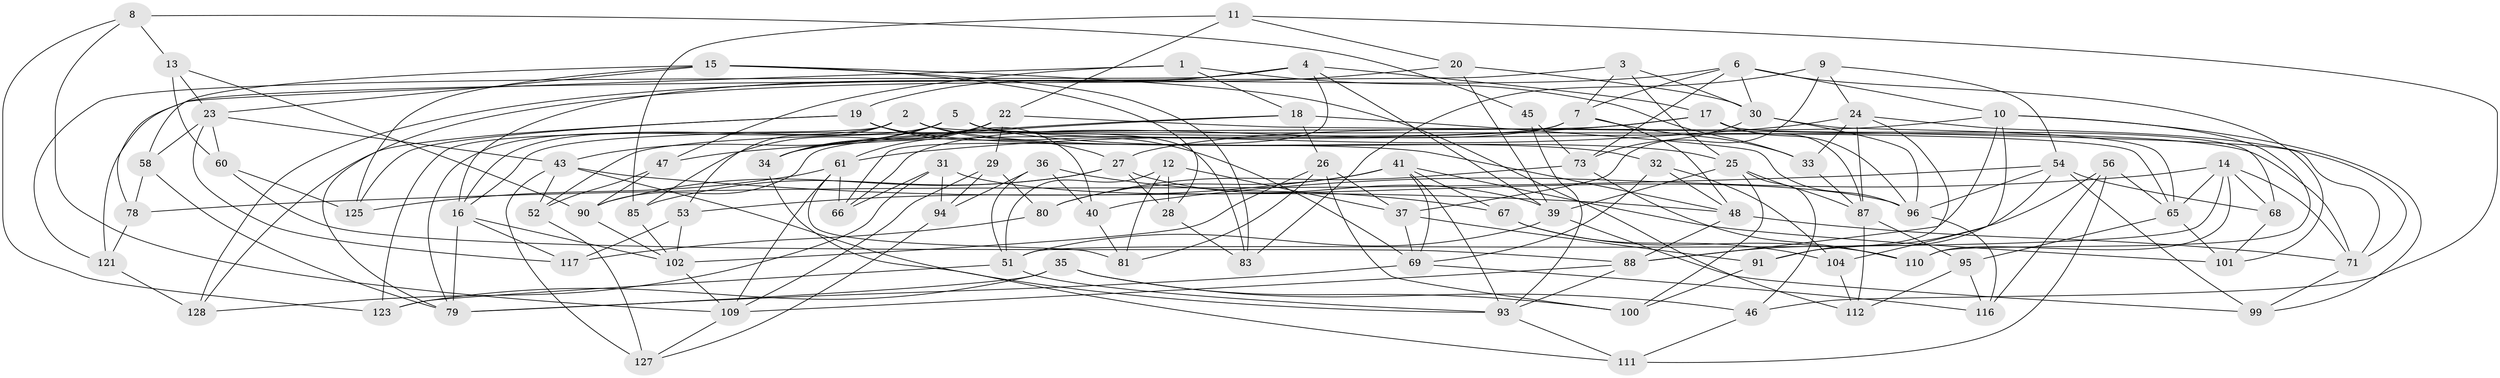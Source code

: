 // Generated by graph-tools (version 1.1) at 2025/52/02/27/25 19:52:34]
// undirected, 89 vertices, 214 edges
graph export_dot {
graph [start="1"]
  node [color=gray90,style=filled];
  1;
  2 [super="+42"];
  3;
  4 [super="+124"];
  5 [super="+44"];
  6 [super="+72"];
  7 [super="+97"];
  8;
  9;
  10 [super="+21"];
  11;
  12;
  13;
  14 [super="+57"];
  15 [super="+50"];
  16 [super="+82"];
  17 [super="+84"];
  18 [super="+38"];
  19 [super="+76"];
  20;
  22 [super="+113"];
  23 [super="+74"];
  24 [super="+59"];
  25 [super="+118"];
  26 [super="+64"];
  27 [super="+120"];
  28;
  29;
  30 [super="+55"];
  31;
  32;
  33;
  34;
  35;
  36;
  37 [super="+108"];
  39 [super="+105"];
  40;
  41 [super="+49"];
  43 [super="+89"];
  45;
  46;
  47;
  48 [super="+70"];
  51 [super="+62"];
  52;
  53;
  54 [super="+63"];
  56;
  58;
  60;
  61 [super="+86"];
  65 [super="+103"];
  66;
  67;
  68;
  69 [super="+126"];
  71 [super="+77"];
  73 [super="+75"];
  78;
  79 [super="+119"];
  80;
  81;
  83;
  85;
  87 [super="+106"];
  88 [super="+114"];
  90 [super="+92"];
  91;
  93 [super="+98"];
  94;
  95;
  96 [super="+122"];
  99;
  100;
  101;
  102 [super="+107"];
  104;
  109 [super="+115"];
  110;
  111;
  112;
  116;
  117;
  121;
  123;
  125;
  127;
  128;
  1 -- 33;
  1 -- 47;
  1 -- 18;
  1 -- 78;
  2 -- 32;
  2 -- 79;
  2 -- 53;
  2 -- 123;
  2 -- 65;
  2 -- 69;
  3 -- 30;
  3 -- 7;
  3 -- 121;
  3 -- 25;
  4 -- 121;
  4 -- 39;
  4 -- 17;
  4 -- 16;
  4 -- 66;
  4 -- 19;
  5 -- 83;
  5 -- 25;
  5 -- 34;
  5 -- 71;
  5 -- 43;
  5 -- 16;
  6 -- 73;
  6 -- 128;
  6 -- 101;
  6 -- 30;
  6 -- 10;
  6 -- 7;
  7 -- 48;
  7 -- 66;
  7 -- 16;
  7 -- 33;
  8 -- 45;
  8 -- 13;
  8 -- 109;
  8 -- 123;
  9 -- 83;
  9 -- 37;
  9 -- 24;
  9 -- 54;
  10 -- 88;
  10 -- 99;
  10 -- 27;
  10 -- 104;
  10 -- 110;
  11 -- 22;
  11 -- 20;
  11 -- 46;
  11 -- 85;
  12 -- 81;
  12 -- 28;
  12 -- 37;
  12 -- 51;
  13 -- 60;
  13 -- 90;
  13 -- 23;
  14 -- 110;
  14 -- 68;
  14 -- 65;
  14 -- 40;
  14 -- 51;
  14 -- 71;
  15 -- 125;
  15 -- 83;
  15 -- 112;
  15 -- 58;
  15 -- 23;
  15 -- 28;
  16 -- 102;
  16 -- 79;
  16 -- 117;
  17 -- 52;
  17 -- 61;
  17 -- 96;
  17 -- 68;
  17 -- 87;
  18 -- 34;
  18 -- 96;
  18 -- 26;
  18 -- 90 [weight=2];
  19 -- 128;
  19 -- 125;
  19 -- 40;
  19 -- 27;
  19 -- 48;
  20 -- 30;
  20 -- 39;
  20 -- 79;
  22 -- 85;
  22 -- 71;
  22 -- 34;
  22 -- 61;
  22 -- 29;
  23 -- 58;
  23 -- 60;
  23 -- 117;
  23 -- 43;
  24 -- 87;
  24 -- 47;
  24 -- 91;
  24 -- 71;
  24 -- 33;
  25 -- 100;
  25 -- 39;
  25 -- 46;
  25 -- 87;
  26 -- 81;
  26 -- 37 [weight=2];
  26 -- 100;
  26 -- 102;
  27 -- 85;
  27 -- 28;
  27 -- 39;
  27 -- 90;
  28 -- 83;
  29 -- 94;
  29 -- 80;
  29 -- 109;
  30 -- 65;
  30 -- 96;
  30 -- 73;
  31 -- 128;
  31 -- 96;
  31 -- 66;
  31 -- 94;
  32 -- 69;
  32 -- 104;
  32 -- 48;
  33 -- 87;
  34 -- 111;
  35 -- 100;
  35 -- 123;
  35 -- 79;
  35 -- 46;
  36 -- 94;
  36 -- 51;
  36 -- 67;
  36 -- 40;
  37 -- 91;
  37 -- 69;
  39 -- 99;
  39 -- 51;
  40 -- 81;
  41 -- 69;
  41 -- 53;
  41 -- 93;
  41 -- 80;
  41 -- 67;
  41 -- 101;
  43 -- 48;
  43 -- 93;
  43 -- 52;
  43 -- 127;
  45 -- 73 [weight=2];
  45 -- 93;
  46 -- 111;
  47 -- 52;
  47 -- 90;
  48 -- 71;
  48 -- 88;
  51 -- 93;
  51 -- 123;
  52 -- 127;
  53 -- 117;
  53 -- 102;
  54 -- 99;
  54 -- 68;
  54 -- 96;
  54 -- 91;
  54 -- 78;
  56 -- 88;
  56 -- 65;
  56 -- 111;
  56 -- 116;
  58 -- 78;
  58 -- 79;
  60 -- 125;
  60 -- 88;
  61 -- 81;
  61 -- 109;
  61 -- 66;
  61 -- 125;
  65 -- 101;
  65 -- 95;
  67 -- 110;
  67 -- 104;
  68 -- 101;
  69 -- 79;
  69 -- 116;
  71 -- 99;
  73 -- 80;
  73 -- 110;
  78 -- 121;
  80 -- 117;
  85 -- 102;
  87 -- 95;
  87 -- 112;
  88 -- 109;
  88 -- 93;
  90 -- 102;
  91 -- 100;
  93 -- 111;
  94 -- 127;
  95 -- 116;
  95 -- 112;
  96 -- 116;
  102 -- 109;
  104 -- 112;
  109 -- 127;
  121 -- 128;
}
